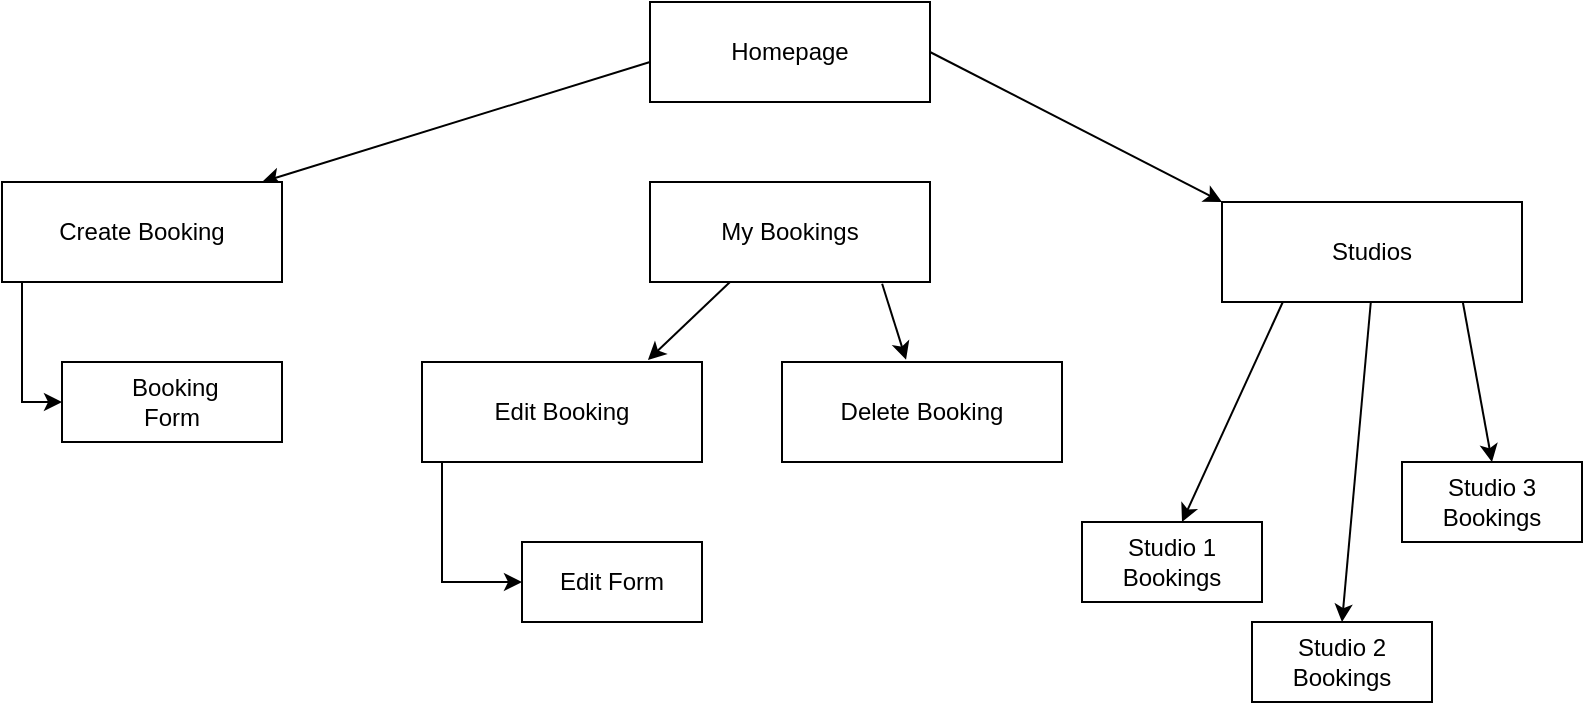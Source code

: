 <mxfile version="20.6.0" type="github">
  <diagram id="OjLrFwN9OP8reqLILfgG" name="Page-1">
    <mxGraphModel dx="925" dy="487" grid="0" gridSize="10" guides="1" tooltips="1" connect="1" arrows="1" fold="1" page="1" pageScale="1" pageWidth="827" pageHeight="1169" math="0" shadow="0">
      <root>
        <mxCell id="0" />
        <mxCell id="1" parent="0" />
        <mxCell id="kw9qHA8cg3V7aFTEH7Zn-1" value="" style="rounded=0;whiteSpace=wrap;html=1;" parent="1" vertex="1">
          <mxGeometry x="344" y="10" width="140" height="50" as="geometry" />
        </mxCell>
        <mxCell id="kw9qHA8cg3V7aFTEH7Zn-5" value="Homepage" style="text;html=1;strokeColor=none;fillColor=none;align=center;verticalAlign=middle;whiteSpace=wrap;rounded=0;" parent="1" vertex="1">
          <mxGeometry x="384" y="20" width="60" height="30" as="geometry" />
        </mxCell>
        <mxCell id="kw9qHA8cg3V7aFTEH7Zn-8" value="" style="group" parent="1" vertex="1" connectable="0">
          <mxGeometry x="540" y="100" width="140" height="50" as="geometry" />
        </mxCell>
        <mxCell id="JC-Is911rWszgPMz9VhU-4" value="" style="group" vertex="1" connectable="0" parent="kw9qHA8cg3V7aFTEH7Zn-8">
          <mxGeometry x="-196" width="140" height="50" as="geometry" />
        </mxCell>
        <mxCell id="kw9qHA8cg3V7aFTEH7Zn-4" value="" style="rounded=0;whiteSpace=wrap;html=1;" parent="JC-Is911rWszgPMz9VhU-4" vertex="1">
          <mxGeometry width="140" height="50" as="geometry" />
        </mxCell>
        <mxCell id="kw9qHA8cg3V7aFTEH7Zn-6" value="My Bookings" style="text;html=1;strokeColor=none;fillColor=none;align=center;verticalAlign=middle;whiteSpace=wrap;rounded=0;" parent="JC-Is911rWszgPMz9VhU-4" vertex="1">
          <mxGeometry x="30" y="10" width="80" height="30" as="geometry" />
        </mxCell>
        <mxCell id="kw9qHA8cg3V7aFTEH7Zn-15" value="" style="endArrow=classic;html=1;rounded=0;entryX=0.929;entryY=0;entryDx=0;entryDy=0;entryPerimeter=0;" parent="1" target="kw9qHA8cg3V7aFTEH7Zn-2" edge="1">
          <mxGeometry width="50" height="50" relative="1" as="geometry">
            <mxPoint x="344" y="40" as="sourcePoint" />
            <mxPoint x="294" y="80" as="targetPoint" />
          </mxGeometry>
        </mxCell>
        <mxCell id="kw9qHA8cg3V7aFTEH7Zn-16" value="" style="endArrow=classic;html=1;rounded=0;exitX=1;exitY=0.5;exitDx=0;exitDy=0;" parent="1" source="kw9qHA8cg3V7aFTEH7Zn-1" edge="1">
          <mxGeometry width="50" height="50" relative="1" as="geometry">
            <mxPoint x="490" y="30" as="sourcePoint" />
            <mxPoint x="630" y="110" as="targetPoint" />
          </mxGeometry>
        </mxCell>
        <mxCell id="kw9qHA8cg3V7aFTEH7Zn-18" value="" style="endArrow=classic;html=1;rounded=0;entryX=0.807;entryY=-0.02;entryDx=0;entryDy=0;entryPerimeter=0;" parent="1" edge="1" target="kw9qHA8cg3V7aFTEH7Zn-3">
          <mxGeometry width="50" height="50" relative="1" as="geometry">
            <mxPoint x="384" y="150" as="sourcePoint" />
            <mxPoint x="334" y="200" as="targetPoint" />
          </mxGeometry>
        </mxCell>
        <mxCell id="kw9qHA8cg3V7aFTEH7Zn-19" value="" style="endArrow=classic;html=1;rounded=0;entryX=0.443;entryY=-0.022;entryDx=0;entryDy=0;entryPerimeter=0;exitX=0.829;exitY=1.017;exitDx=0;exitDy=0;exitPerimeter=0;" parent="1" target="kw9qHA8cg3V7aFTEH7Zn-10" edge="1" source="kw9qHA8cg3V7aFTEH7Zn-4">
          <mxGeometry width="50" height="50" relative="1" as="geometry">
            <mxPoint x="670" y="150.0" as="sourcePoint" />
            <mxPoint x="620" y="200.0" as="targetPoint" />
          </mxGeometry>
        </mxCell>
        <mxCell id="JC-Is911rWszgPMz9VhU-3" value="" style="group" vertex="1" connectable="0" parent="1">
          <mxGeometry x="20" y="100" width="140" height="130" as="geometry" />
        </mxCell>
        <mxCell id="kw9qHA8cg3V7aFTEH7Zn-9" value="" style="group" parent="JC-Is911rWszgPMz9VhU-3" vertex="1" connectable="0">
          <mxGeometry width="140" height="50" as="geometry" />
        </mxCell>
        <mxCell id="JC-Is911rWszgPMz9VhU-1" value="" style="group" vertex="1" connectable="0" parent="kw9qHA8cg3V7aFTEH7Zn-9">
          <mxGeometry width="140" height="50" as="geometry" />
        </mxCell>
        <mxCell id="kw9qHA8cg3V7aFTEH7Zn-2" value="" style="rounded=0;whiteSpace=wrap;html=1;" parent="JC-Is911rWszgPMz9VhU-1" vertex="1">
          <mxGeometry width="140" height="50" as="geometry" />
        </mxCell>
        <mxCell id="kw9qHA8cg3V7aFTEH7Zn-7" value="Create Booking" style="text;html=1;strokeColor=none;fillColor=none;align=center;verticalAlign=middle;whiteSpace=wrap;rounded=0;" parent="JC-Is911rWszgPMz9VhU-1" vertex="1">
          <mxGeometry x="25" y="10" width="90" height="30" as="geometry" />
        </mxCell>
        <mxCell id="kw9qHA8cg3V7aFTEH7Zn-29" value="" style="endArrow=classic;html=1;rounded=0;" parent="JC-Is911rWszgPMz9VhU-3" edge="1">
          <mxGeometry width="50" height="50" relative="1" as="geometry">
            <mxPoint x="10" y="50" as="sourcePoint" />
            <mxPoint x="30" y="110" as="targetPoint" />
            <Array as="points">
              <mxPoint x="10" y="80" />
              <mxPoint x="10" y="110" />
            </Array>
          </mxGeometry>
        </mxCell>
        <mxCell id="JC-Is911rWszgPMz9VhU-2" value="" style="group" vertex="1" connectable="0" parent="JC-Is911rWszgPMz9VhU-3">
          <mxGeometry x="30" y="90" width="110" height="40" as="geometry" />
        </mxCell>
        <mxCell id="kw9qHA8cg3V7aFTEH7Zn-30" value="" style="rounded=0;whiteSpace=wrap;html=1;" parent="JC-Is911rWszgPMz9VhU-2" vertex="1">
          <mxGeometry width="110" height="40" as="geometry" />
        </mxCell>
        <mxCell id="kw9qHA8cg3V7aFTEH7Zn-32" value="&amp;nbsp;Booking Form" style="text;html=1;strokeColor=none;fillColor=none;align=center;verticalAlign=middle;whiteSpace=wrap;rounded=0;" parent="JC-Is911rWszgPMz9VhU-2" vertex="1">
          <mxGeometry x="15" y="5" width="80" height="30" as="geometry" />
        </mxCell>
        <mxCell id="JC-Is911rWszgPMz9VhU-6" value="" style="group" vertex="1" connectable="0" parent="1">
          <mxGeometry x="230" y="190" width="140" height="130" as="geometry" />
        </mxCell>
        <mxCell id="kw9qHA8cg3V7aFTEH7Zn-26" value="Edit Form" style="text;html=1;strokeColor=none;fillColor=none;align=center;verticalAlign=middle;whiteSpace=wrap;rounded=0;" parent="JC-Is911rWszgPMz9VhU-6" vertex="1">
          <mxGeometry x="50" y="90" width="90" height="40" as="geometry" />
        </mxCell>
        <mxCell id="JC-Is911rWszgPMz9VhU-5" value="" style="group" vertex="1" connectable="0" parent="JC-Is911rWszgPMz9VhU-6">
          <mxGeometry width="140" height="130" as="geometry" />
        </mxCell>
        <mxCell id="JC-Is911rWszgPMz9VhU-7" value="" style="group" vertex="1" connectable="0" parent="JC-Is911rWszgPMz9VhU-5">
          <mxGeometry width="140" height="130" as="geometry" />
        </mxCell>
        <mxCell id="kw9qHA8cg3V7aFTEH7Zn-28" value="" style="rounded=0;whiteSpace=wrap;html=1;fillColor=none;" parent="JC-Is911rWszgPMz9VhU-7" vertex="1">
          <mxGeometry x="50" y="90" width="90" height="40" as="geometry" />
        </mxCell>
        <mxCell id="kw9qHA8cg3V7aFTEH7Zn-3" value="" style="rounded=0;whiteSpace=wrap;html=1;" parent="JC-Is911rWszgPMz9VhU-7" vertex="1">
          <mxGeometry width="140" height="50" as="geometry" />
        </mxCell>
        <mxCell id="kw9qHA8cg3V7aFTEH7Zn-11" value="Edit Booking" style="text;html=1;strokeColor=none;fillColor=none;align=center;verticalAlign=middle;whiteSpace=wrap;rounded=0;" parent="JC-Is911rWszgPMz9VhU-7" vertex="1">
          <mxGeometry x="27" y="10" width="86" height="30" as="geometry" />
        </mxCell>
        <mxCell id="kw9qHA8cg3V7aFTEH7Zn-25" value="" style="endArrow=classic;html=1;rounded=0;" parent="JC-Is911rWszgPMz9VhU-7" edge="1">
          <mxGeometry width="50" height="50" relative="1" as="geometry">
            <mxPoint x="10" y="50" as="sourcePoint" />
            <mxPoint x="50" y="110" as="targetPoint" />
            <Array as="points">
              <mxPoint x="10" y="80" />
              <mxPoint x="10" y="110" />
            </Array>
          </mxGeometry>
        </mxCell>
        <mxCell id="JC-Is911rWszgPMz9VhU-8" value="" style="group" vertex="1" connectable="0" parent="1">
          <mxGeometry x="410" y="190" width="140" height="50" as="geometry" />
        </mxCell>
        <mxCell id="kw9qHA8cg3V7aFTEH7Zn-10" value="" style="rounded=0;whiteSpace=wrap;html=1;" parent="JC-Is911rWszgPMz9VhU-8" vertex="1">
          <mxGeometry width="140" height="50" as="geometry" />
        </mxCell>
        <mxCell id="kw9qHA8cg3V7aFTEH7Zn-12" value="Delete Booking" style="text;html=1;strokeColor=none;fillColor=none;align=center;verticalAlign=middle;whiteSpace=wrap;rounded=0;" parent="JC-Is911rWszgPMz9VhU-8" vertex="1">
          <mxGeometry x="23" y="10" width="94" height="30" as="geometry" />
        </mxCell>
        <mxCell id="JC-Is911rWszgPMz9VhU-9" value="" style="rounded=0;whiteSpace=wrap;html=1;fillColor=none;" vertex="1" parent="1">
          <mxGeometry x="630" y="110" width="150" height="50" as="geometry" />
        </mxCell>
        <mxCell id="JC-Is911rWszgPMz9VhU-10" value="Studios" style="text;html=1;strokeColor=none;fillColor=none;align=center;verticalAlign=middle;whiteSpace=wrap;rounded=0;" vertex="1" parent="1">
          <mxGeometry x="675" y="120" width="60" height="30" as="geometry" />
        </mxCell>
        <mxCell id="JC-Is911rWszgPMz9VhU-11" value="" style="endArrow=classic;html=1;rounded=0;entryX=0.5;entryY=0;entryDx=0;entryDy=0;" edge="1" parent="1" target="JC-Is911rWszgPMz9VhU-15">
          <mxGeometry width="50" height="50" relative="1" as="geometry">
            <mxPoint x="704.41" y="160" as="sourcePoint" />
            <mxPoint x="690" y="300" as="targetPoint" />
          </mxGeometry>
        </mxCell>
        <mxCell id="JC-Is911rWszgPMz9VhU-12" value="" style="endArrow=classic;html=1;rounded=0;" edge="1" parent="1">
          <mxGeometry width="50" height="50" relative="1" as="geometry">
            <mxPoint x="660.41" y="160.0" as="sourcePoint" />
            <mxPoint x="610" y="270" as="targetPoint" />
          </mxGeometry>
        </mxCell>
        <mxCell id="JC-Is911rWszgPMz9VhU-13" value="" style="endArrow=classic;html=1;rounded=0;entryX=0.5;entryY=0;entryDx=0;entryDy=0;" edge="1" parent="1" target="JC-Is911rWszgPMz9VhU-16">
          <mxGeometry width="50" height="50" relative="1" as="geometry">
            <mxPoint x="750.41" y="160.0" as="sourcePoint" />
            <mxPoint x="750.0" y="240.0" as="targetPoint" />
          </mxGeometry>
        </mxCell>
        <mxCell id="JC-Is911rWszgPMz9VhU-14" value="" style="rounded=0;whiteSpace=wrap;html=1;fillColor=none;" vertex="1" parent="1">
          <mxGeometry x="560" y="270" width="90" height="40" as="geometry" />
        </mxCell>
        <mxCell id="JC-Is911rWszgPMz9VhU-15" value="" style="rounded=0;whiteSpace=wrap;html=1;fillColor=none;" vertex="1" parent="1">
          <mxGeometry x="645" y="320" width="90" height="40" as="geometry" />
        </mxCell>
        <mxCell id="JC-Is911rWszgPMz9VhU-16" value="" style="rounded=0;whiteSpace=wrap;html=1;fillColor=none;" vertex="1" parent="1">
          <mxGeometry x="720" y="240" width="90" height="40" as="geometry" />
        </mxCell>
        <mxCell id="JC-Is911rWszgPMz9VhU-17" value="Studio 1 Bookings" style="text;html=1;strokeColor=none;fillColor=none;align=center;verticalAlign=middle;whiteSpace=wrap;rounded=0;" vertex="1" parent="1">
          <mxGeometry x="570" y="270" width="70" height="40" as="geometry" />
        </mxCell>
        <mxCell id="JC-Is911rWszgPMz9VhU-18" value="Studio 2 Bookings" style="text;html=1;strokeColor=none;fillColor=none;align=center;verticalAlign=middle;whiteSpace=wrap;rounded=0;" vertex="1" parent="1">
          <mxGeometry x="655" y="320" width="70" height="40" as="geometry" />
        </mxCell>
        <mxCell id="JC-Is911rWszgPMz9VhU-19" value="Studio 3 Bookings" style="text;html=1;strokeColor=none;fillColor=none;align=center;verticalAlign=middle;whiteSpace=wrap;rounded=0;" vertex="1" parent="1">
          <mxGeometry x="730" y="240" width="70" height="40" as="geometry" />
        </mxCell>
      </root>
    </mxGraphModel>
  </diagram>
</mxfile>
